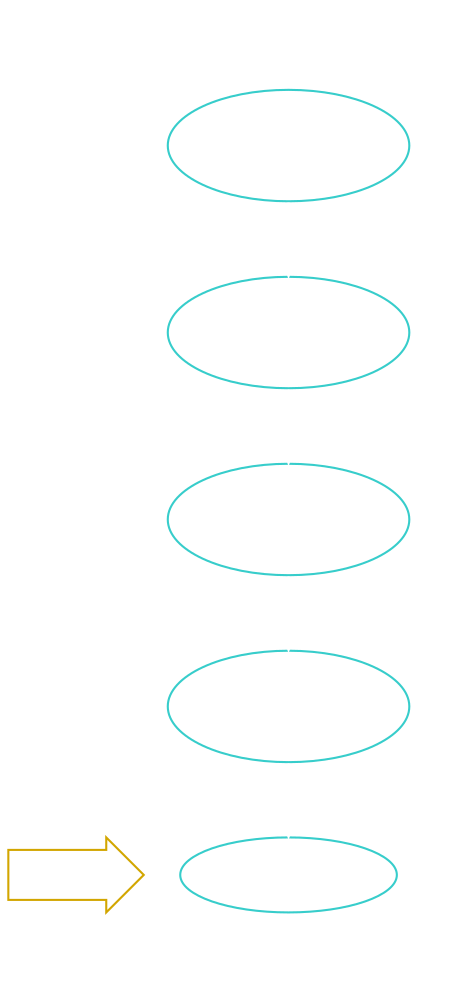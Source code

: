 digraph G {
  #dot -Tsvg cherry-p_1.gv -o cherry-p_1.svg | kitty icat cherry-p_1.svg
  graph [
    fontname = "Monserrat",
    fontcolor="white", 
    #bgcolor="black", 
    bgcolor="transparent"
    penwidth=1.5, 
    newrank=true, # Permite alinear HEAD
    #rankdir="BT"
    color=white
  ];
  node [
    fontcolor="white",
    fontname = "helvetica"
    color="#37CDCB"
  ];
  edge [
    fontcolor="white", 
    color="white"
    fontname = "helvetica"
  ];
  
  HEAD [shape=rarrow, color="#D2A600", label="HEAD  "]
  { rank = same; HEAD; m0;}
  
  subgraph cluster_0 {
    a3 [label="531d90d\ncommit 4"]
    a2 [label="2f0b408\ncommit 3"]
    a1 [label="c8df2a7\ncommit 2"]
    a0 [label="28eacf7\ncommit 1"]
    a3 -> a2 -> a1 -> a0;
    label = "UNA-10";
    labelloc="t"
  }

/*
  subgraph cluster_1 {
    b3 [label=""]
    b2 [label=""]
    b1 [label=""]
    b0 [label=""]
    b3 -> b2 -> b1 -> b0
    label = "UNA-11";
    labelloc="t"
  }
  */
  
  subgraph cluster_2 {
    m0 [label="70196b3"]
    m0;
    label = "main/UNA-11";
    labelloc="b"
  }
  
  a0 -> m0;
  //m0 -> b0;
}

